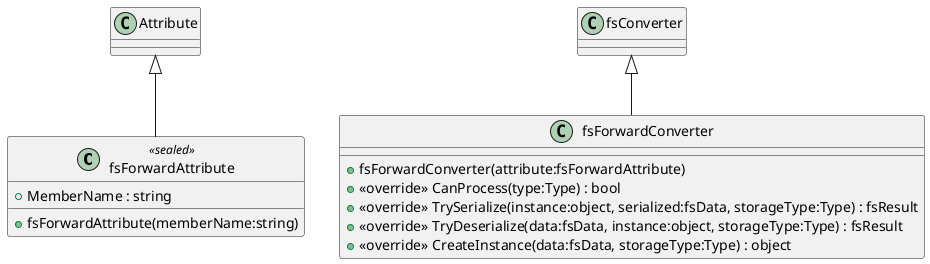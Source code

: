@startuml
class fsForwardAttribute <<sealed>> {
    + fsForwardAttribute(memberName:string)
    + MemberName : string
}
class fsForwardConverter {
    + fsForwardConverter(attribute:fsForwardAttribute)
    + <<override>> CanProcess(type:Type) : bool
    + <<override>> TrySerialize(instance:object, serialized:fsData, storageType:Type) : fsResult
    + <<override>> TryDeserialize(data:fsData, instance:object, storageType:Type) : fsResult
    + <<override>> CreateInstance(data:fsData, storageType:Type) : object
}
Attribute <|-- fsForwardAttribute
fsConverter <|-- fsForwardConverter
@enduml
